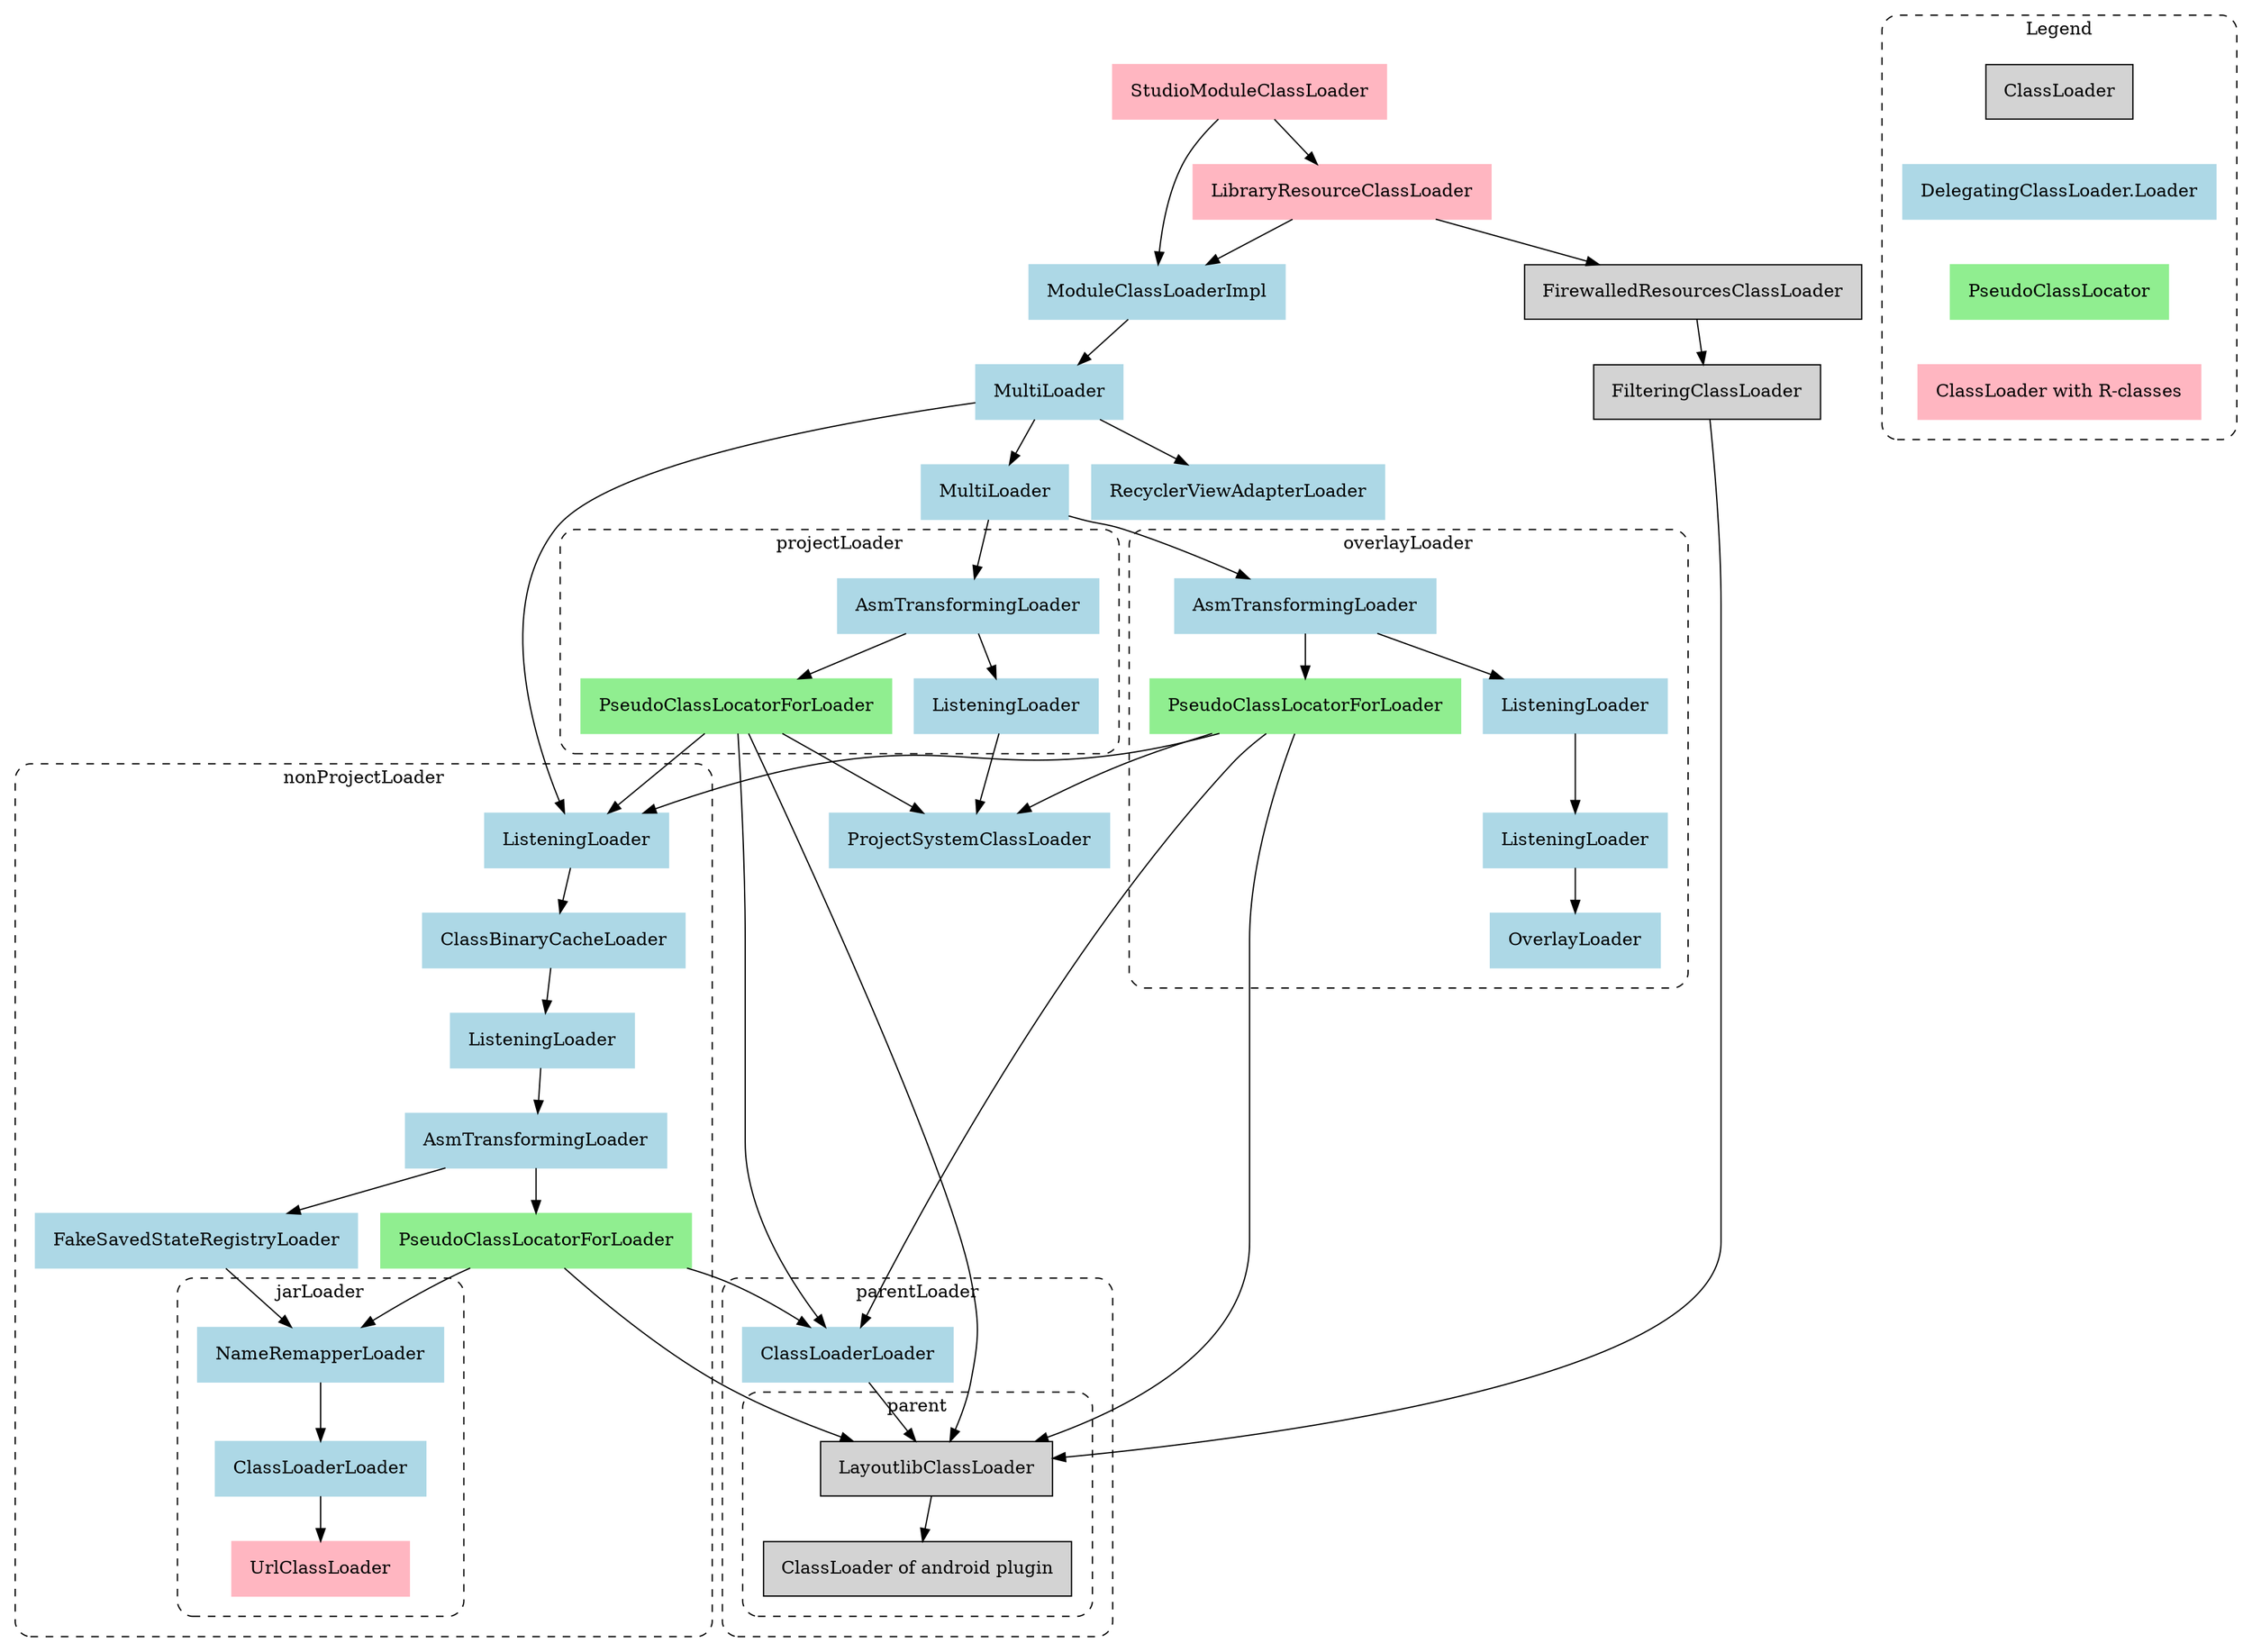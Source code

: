 // A graph showing the hierarchy of ClassLoaders and DelegatingClassLoader.Loaders within StudioModuleClassLoader
digraph {
  compound=true;
  node [shape=box, margin=0.2];

  "ClassLoader of android plugin" [style="filled"];
  LayoutlibClassLoader [style="filled"];
  FilteringClassLoader [style="filled"];
  FirewalledResourcesClassLoader [style="filled"];

  ClassLoaderLoaderParent [style="filled", color="lightblue", label="ClassLoaderLoader"];

  UrlClassLoader [style="filled", color="lightpink"];
  ClassLoaderLoaderJar [style="filled", color="lightblue", label="ClassLoaderLoader"];
  NameRemapperLoader [style="filled", color="lightblue"];

  FakeSavedStateRegistryLoader [style="filled", color="lightblue"];

  PseudoClassLocatorForLoaderNonProject [style="filled", color="lightgreen", label="PseudoClassLocatorForLoader"];

  AsmTransformingLoaderNonProject [style="filled", color="lightblue", label="AsmTransformingLoader"];
  ListeningLoaderNonProject1 [style="filled", color="lightblue", label="ListeningLoader"];
  ClassBinaryCacheLoader [style="filled", color="lightblue"];
  ListeningLoaderNonProject2 [style="filled", color="lightblue", label="ListeningLoader"];

  ProjectSystemClassLoader [style="filled", color="lightblue"];

  ListeningLoaderProject [style="filled", color="lightblue", label="ListeningLoader"];
  PseudoClassLocatorForLoaderProject [style="filled", color="lightgreen", label="PseudoClassLocatorForLoader"];
  AsmTransformingLoaderProject [style="filled", color="lightblue", label="AsmTransformingLoader"];

  OverlayLoader [style="filled", color="lightblue"];
  ListeningLoaderOverlay1 [style="filled", color="lightblue", label="ListeningLoader"];
  ListeningLoaderOverlay2 [style="filled", color="lightblue", label="ListeningLoader"];
  PseudoClassLocatorForLoaderOverlay [style="filled", color="lightgreen", label="PseudoClassLocatorForLoader"];
  AsmTransformingLoaderOverlay [style="filled", color="lightblue", label="AsmTransformingLoader"];

  MultiLoader [style="filled", color="lightblue"];
  RecyclerViewAdapterLoader [style="filled", color="lightblue"];
  MultiLoader2 [style="filled", color="lightblue", label="MultiLoader"];

  ModuleClassLoaderImpl [style="filled", color="lightblue"];
  LibraryResourceClassLoader [style="filled", color="lightpink"];
  StudioModuleClassLoader [style="filled", color="lightpink"];

  subgraph cluster_parent_loader {
    graph [style="dashed, rounded", label="parentLoader", margin="16pt"];
    ClassLoaderLoaderParent;
    subgraph cluster_parent {
      graph [style="dashed, rounded", label="parent", margin="16pt"];
      LayoutlibClassLoader; "ClassLoader of android plugin" [style="filled"];
    }
  }

  subgraph cluster_non_project {
    graph [style="dashed, rounded", label="nonProjectLoader", margin="16pt"];
    FakeSavedStateRegistryLoader; AsmTransformingLoaderNonProject; ListeningLoaderNonProject1; ClassBinaryCacheLoader; ListeningLoaderNonProject2; PseudoClassLocatorForLoaderNonProject;
    subgraph cluster_jar {
      graph [style="dashed, rounded", label="jarLoader", margin="16pt"];
      NameRemapperLoader; ClassLoaderLoaderJar; UrlClassLoader;
    }
  }

  subgraph cluster_project {
    graph [style="dashed, rounded", label="projectLoader", margin="16pt"];
    ListeningLoaderProject; PseudoClassLocatorForLoaderProject; AsmTransformingLoaderProject;
  }

  subgraph cluster_overlay {
    graph [style="dashed, rounded", label="overlayLoader", margin="16pt"];
    OverlayLoader; ListeningLoaderOverlay1; ListeningLoaderOverlay2; PseudoClassLocatorForLoaderOverlay; AsmTransformingLoaderOverlay;
  }


  LayoutlibClassLoader -> "ClassLoader of android plugin";
  FilteringClassLoader -> LayoutlibClassLoader;
  FirewalledResourcesClassLoader -> FilteringClassLoader;

  ClassLoaderLoaderParent -> LayoutlibClassLoader;

  NameRemapperLoader -> ClassLoaderLoaderJar -> UrlClassLoader;

  FakeSavedStateRegistryLoader -> NameRemapperLoader;

  PseudoClassLocatorForLoaderNonProject -> ClassLoaderLoaderParent;
  PseudoClassLocatorForLoaderNonProject -> LayoutlibClassLoader;
  PseudoClassLocatorForLoaderNonProject -> NameRemapperLoader;

  AsmTransformingLoaderNonProject -> FakeSavedStateRegistryLoader
  AsmTransformingLoaderNonProject -> PseudoClassLocatorForLoaderNonProject

  ListeningLoaderNonProject2 -> ClassBinaryCacheLoader -> ListeningLoaderNonProject1 -> AsmTransformingLoaderNonProject;

  ListeningLoaderProject -> ProjectSystemClassLoader;

  PseudoClassLocatorForLoaderProject -> ProjectSystemClassLoader;
  PseudoClassLocatorForLoaderProject -> ListeningLoaderNonProject2;
  PseudoClassLocatorForLoaderProject -> ClassLoaderLoaderParent;
  PseudoClassLocatorForLoaderProject -> LayoutlibClassLoader;

  AsmTransformingLoaderProject -> ListeningLoaderProject;
  AsmTransformingLoaderProject -> PseudoClassLocatorForLoaderProject;

  ListeningLoaderOverlay2 -> ListeningLoaderOverlay1 -> OverlayLoader;

  PseudoClassLocatorForLoaderOverlay -> ProjectSystemClassLoader;
  PseudoClassLocatorForLoaderOverlay -> ListeningLoaderNonProject2;
  PseudoClassLocatorForLoaderOverlay -> ClassLoaderLoaderParent;
  PseudoClassLocatorForLoaderOverlay -> LayoutlibClassLoader;

  AsmTransformingLoaderOverlay -> ListeningLoaderOverlay2;
  AsmTransformingLoaderOverlay -> PseudoClassLocatorForLoaderOverlay;

  MultiLoader -> AsmTransformingLoaderOverlay;
  MultiLoader -> AsmTransformingLoaderProject;

  MultiLoader2 -> MultiLoader;
  MultiLoader2 -> ListeningLoaderNonProject2;
  MultiLoader2 -> RecyclerViewAdapterLoader;

  ModuleClassLoaderImpl -> MultiLoader2;

  LibraryResourceClassLoader -> FirewalledResourcesClassLoader;
  LibraryResourceClassLoader -> ModuleClassLoaderImpl;
  StudioModuleClassLoader -> LibraryResourceClassLoader;
  StudioModuleClassLoader -> ModuleClassLoaderImpl;

  "ClassLoader" [style="filled"];
  "DelegatingClassLoader.Loader" [style="filled", color="lightblue"];
  PseudoClassLocator [style="filled", color="lightgreen"];
  "ClassLoader with R-classes" [style="filled", color="lightpink"];
  subgraph cluster_legend {
  graph [style="dashed, rounded", label="Legend", margin="16pt", orientation=i];
  "ClassLoader"; "DelegatingClassLoader.Loader" ; PseudoClassLocator; "ClassLoader with R-classes";
  }
  {
  // This is to make the nodes position vertically
    edge [style=invisible];
  "ClassLoader" -> "DelegatingClassLoader.Loader" -> PseudoClassLocator -> "ClassLoader with R-classes" [arrowhead=none];
  }
}